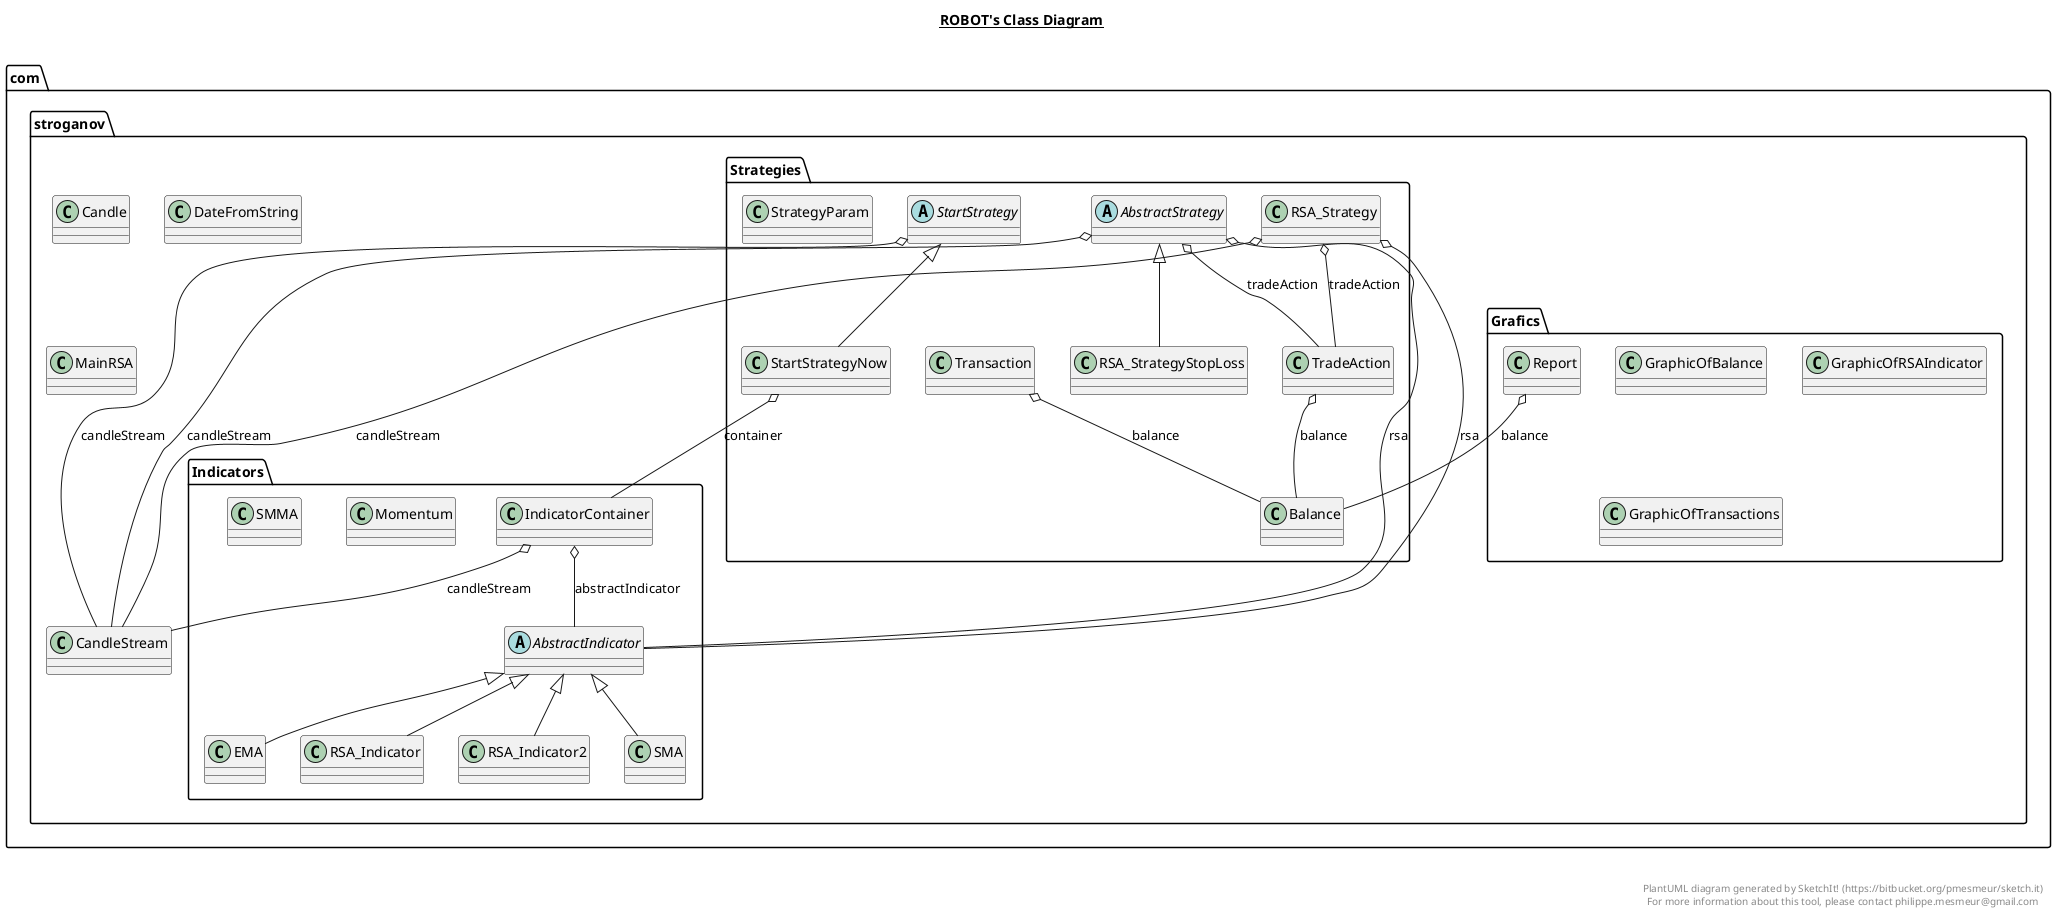 @startuml

title __ROBOT's Class Diagram__\n

  namespace com.stroganov {
    class com.stroganov.Candle {
    }
  }
  

  namespace com.stroganov {
    class com.stroganov.CandleStream {
    }
  }
  

  namespace com.stroganov {
    class com.stroganov.DateFromString {
    }
  }
  

  namespace com.stroganov {
    namespace Grafics {
      class com.stroganov.Grafics.GraphicOfBalance {
      }
    }
  }
  

  namespace com.stroganov {
    namespace Grafics {
      class com.stroganov.Grafics.GraphicOfRSAIndicator {
      }
    }
  }
  

  namespace com.stroganov {
    namespace Grafics {
      class com.stroganov.Grafics.GraphicOfTransactions {
      }
    }
  }
  

  namespace com.stroganov {
    namespace Grafics {
      class com.stroganov.Grafics.Report {
      }
    }
  }
  

  namespace com.stroganov {
    namespace Indicators {
      abstract class com.stroganov.Indicators.AbstractIndicator {
      }
    }
  }
  

  namespace com.stroganov {
    namespace Indicators {
      class com.stroganov.Indicators.EMA {
      }
    }
  }
  

  namespace com.stroganov {
    namespace Indicators {
      class com.stroganov.Indicators.IndicatorContainer {
      }
    }
  }
  

  namespace com.stroganov {
    namespace Indicators {
      class com.stroganov.Indicators.Momentum {
      }
    }
  }
  

  namespace com.stroganov {
    namespace Indicators {
      class com.stroganov.Indicators.RSA_Indicator {
      }
    }
  }
  

  namespace com.stroganov {
    namespace Indicators {
      class com.stroganov.Indicators.RSA_Indicator2 {
      }
    }
  }
  

  namespace com.stroganov {
    namespace Indicators {
      class com.stroganov.Indicators.SMA {
      }
    }
  }
  

  namespace com.stroganov {
    namespace Indicators {
      class com.stroganov.Indicators.SMMA {
      }
    }
  }
  

  namespace com.stroganov {
    class com.stroganov.MainRSA {
    }
  }
  

  namespace com.stroganov {
    namespace Strategies {
      abstract class com.stroganov.Strategies.AbstractStrategy {
      }
    }
  }
  

  namespace com.stroganov {
    namespace Strategies {
      class com.stroganov.Strategies.Balance {
      }
    }
  }
  

  namespace com.stroganov {
    namespace Strategies {
      class com.stroganov.Strategies.RSA_Strategy {
      }
    }
  }
  

  namespace com.stroganov {
    namespace Strategies {
      class com.stroganov.Strategies.RSA_StrategyStopLoss {
      }
    }
  }
  

  namespace com.stroganov {
    namespace Strategies {
      abstract class com.stroganov.Strategies.StartStrategy {
      }
    }
  }
  

  namespace com.stroganov {
    namespace Strategies {
      class com.stroganov.Strategies.StartStrategyNow {
      }
    }
  }
  

  namespace com.stroganov {
    namespace Strategies {
      class com.stroganov.Strategies.StrategyParam {
      }
    }
  }
  

  namespace com.stroganov {
    namespace Strategies {
      class com.stroganov.Strategies.TradeAction {
      }
    }
  }
  

  namespace com.stroganov {
    namespace Strategies {
      class com.stroganov.Strategies.Transaction {
      }
    }
  }
  

  com.stroganov.Grafics.Report o-- com.stroganov.Strategies.Balance : balance
  com.stroganov.Indicators.EMA -up-|> com.stroganov.Indicators.AbstractIndicator
  com.stroganov.Indicators.IndicatorContainer o-- com.stroganov.Indicators.AbstractIndicator : abstractIndicator
  com.stroganov.Indicators.IndicatorContainer o-- com.stroganov.CandleStream : candleStream
  com.stroganov.Indicators.RSA_Indicator -up-|> com.stroganov.Indicators.AbstractIndicator
  com.stroganov.Indicators.RSA_Indicator2 -up-|> com.stroganov.Indicators.AbstractIndicator
  com.stroganov.Indicators.SMA -up-|> com.stroganov.Indicators.AbstractIndicator
  com.stroganov.Strategies.AbstractStrategy o-- com.stroganov.CandleStream : candleStream
  com.stroganov.Strategies.AbstractStrategy o-- com.stroganov.Indicators.AbstractIndicator : rsa
  com.stroganov.Strategies.AbstractStrategy o-- com.stroganov.Strategies.TradeAction : tradeAction
  com.stroganov.Strategies.RSA_Strategy o-- com.stroganov.CandleStream : candleStream
  com.stroganov.Strategies.RSA_Strategy o-- com.stroganov.Indicators.AbstractIndicator : rsa
  com.stroganov.Strategies.RSA_Strategy o-- com.stroganov.Strategies.TradeAction : tradeAction
  com.stroganov.Strategies.RSA_StrategyStopLoss -up-|> com.stroganov.Strategies.AbstractStrategy
  com.stroganov.Strategies.StartStrategy o-- com.stroganov.CandleStream : candleStream
  com.stroganov.Strategies.StartStrategyNow -up-|> com.stroganov.Strategies.StartStrategy
  com.stroganov.Strategies.StartStrategyNow o-- com.stroganov.Indicators.IndicatorContainer : container
  com.stroganov.Strategies.TradeAction o-- com.stroganov.Strategies.Balance : balance
  com.stroganov.Strategies.Transaction o-- com.stroganov.Strategies.Balance : balance


right footer


PlantUML diagram generated by SketchIt! (https://bitbucket.org/pmesmeur/sketch.it)
For more information about this tool, please contact philippe.mesmeur@gmail.com
endfooter

@enduml
